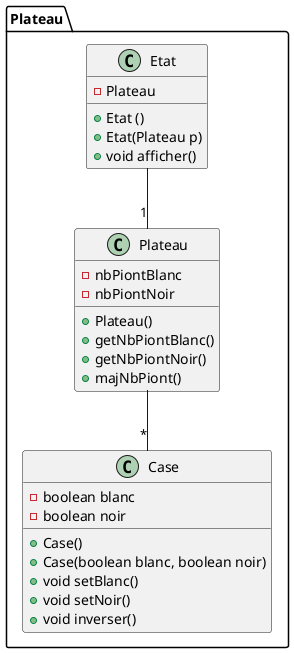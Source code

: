 @startuml
package Plateau{
    class "Case" as case{
        - boolean blanc
        - boolean noir
        + Case()
        + Case(boolean blanc, boolean noir)
        + void setBlanc()
        + void setNoir()
        + void inverser()
    }

    class "Plateau" as plateau{
        - nbPiontBlanc
        - nbPiontNoir
        + Plateau()
        + getNbPiontBlanc()
        + getNbPiontNoir()
        + majNbPiont()
    }

    class "Etat" as etat{
        - Plateau
        + Etat ()
        + Etat(Plateau p)
        + void afficher()
    }
}

plateau -- "*" case
etat -- "1" plateau
@enduml